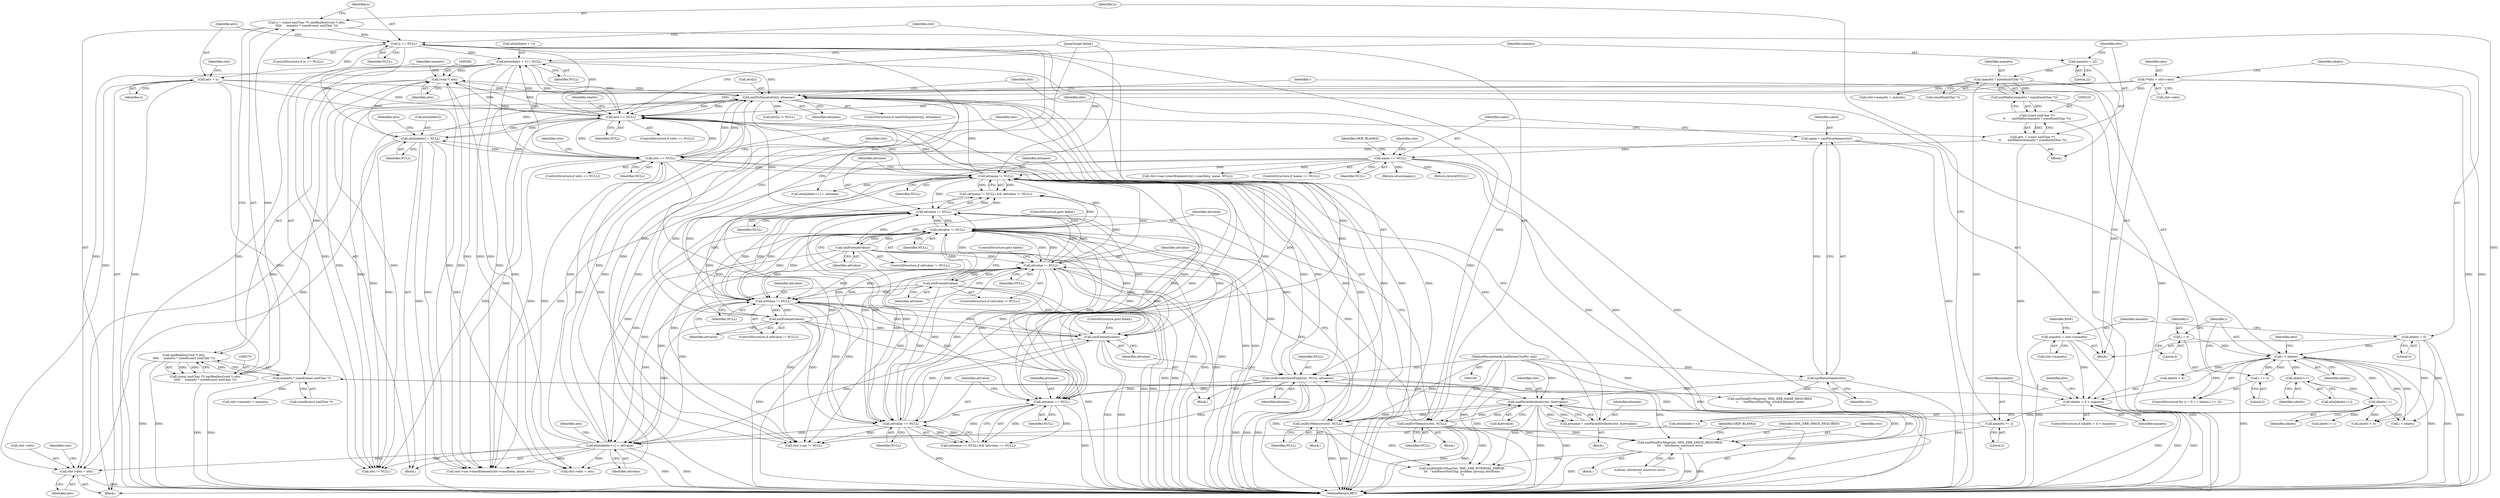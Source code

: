 digraph "0_Chrome_d0947db40187f4708c58e64cbd6013faf9eddeed_32@pointer" {
"1000306" [label="(Call,ctxt->atts = atts)"];
"1000333" [label="(Call,atts[nbatts + 1] = NULL)"];
"1000289" [label="(Call,n == NULL)"];
"1000276" [label="(Call,n = (const xmlChar **) xmlRealloc((void *) atts,\n\t\t\t\t\t     maxatts * sizeof(const xmlChar *)))"];
"1000278" [label="(Call,(const xmlChar **) xmlRealloc((void *) atts,\n\t\t\t\t\t     maxatts * sizeof(const xmlChar *)))"];
"1000280" [label="(Call,xmlRealloc((void *) atts,\n\t\t\t\t\t     maxatts * sizeof(const xmlChar *)))"];
"1000281" [label="(Call,(void *) atts)"];
"1000209" [label="(Call,xmlStrEqual(atts[i], attname))"];
"1000113" [label="(Call,**atts = ctxt->atts)"];
"1000223" [label="(Call,atts == NULL)"];
"1000328" [label="(Call,atts[nbatts] = NULL)"];
"1000240" [label="(Call,atts == NULL)"];
"1000230" [label="(Call,atts = (const xmlChar **)\n\t\t       xmlMalloc(maxatts * sizeof(xmlChar *)))"];
"1000232" [label="(Call,(const xmlChar **)\n\t\t       xmlMalloc(maxatts * sizeof(xmlChar *)))"];
"1000234" [label="(Call,xmlMalloc(maxatts * sizeof(xmlChar *)))"];
"1000235" [label="(Call,maxatts * sizeof(xmlChar *))"];
"1000227" [label="(Call,maxatts = 22)"];
"1000322" [label="(Call,atts[nbatts++] = attvalue)"];
"1000297" [label="(Call,attvalue != NULL)"];
"1000251" [label="(Call,xmlFree(attvalue))"];
"1000248" [label="(Call,attvalue != NULL)"];
"1000300" [label="(Call,xmlFree(attvalue))"];
"1000346" [label="(Call,xmlFree(attvalue))"];
"1000343" [label="(Call,attvalue != NULL)"];
"1000219" [label="(Call,xmlFree(attvalue))"];
"1000390" [label="(Call,attvalue == NULL)"];
"1000193" [label="(Call,attvalue != NULL)"];
"1000190" [label="(Call,attname != NULL)"];
"1000182" [label="(Call,attname = xmlParseAttribute(ctxt, &attvalue))"];
"1000184" [label="(Call,xmlParseAttribute(ctxt, &attvalue))"];
"1000368" [label="(Call,xmlFatalErrMsg(ctxt, XML_ERR_SPACE_REQUIRED,\n\t\t\t   \"attributes construct error\n\"))"];
"1000215" [label="(Call,xmlErrAttributeDup(ctxt, NULL, attname))"];
"1000107" [label="(MethodParameterIn,xmlParserCtxtPtr ctxt)"];
"1000244" [label="(Call,xmlErrMemory(ctxt, NULL))"];
"1000293" [label="(Call,xmlErrMemory(ctxt, NULL))"];
"1000138" [label="(Call,xmlParseName(ctxt))"];
"1000387" [label="(Call,attname == NULL)"];
"1000141" [label="(Call,name == NULL)"];
"1000136" [label="(Call,name = xmlParseName(ctxt))"];
"1000303" [label="(Call,atts = n)"];
"1000284" [label="(Call,maxatts * sizeof(const xmlChar *))"];
"1000273" [label="(Call,maxatts *= 2)"];
"1000266" [label="(Call,nbatts + 4 > maxatts)"];
"1000201" [label="(Call,i < nbatts)"];
"1000198" [label="(Call,i = 0)"];
"1000204" [label="(Call,i += 2)"];
"1000119" [label="(Call,nbatts = 0)"];
"1000325" [label="(Call,nbatts++)"];
"1000319" [label="(Call,nbatts++)"];
"1000123" [label="(Call,maxatts = ctxt->maxatts)"];
"1000432" [label="(Call,ctxt->sax->startElement(ctxt->userData, name, NULL))"];
"1000120" [label="(Identifier,nbatts)"];
"1000422" [label="(Call,nbatts > 0)"];
"1000227" [label="(Call,maxatts = 22)"];
"1000307" [label="(Call,ctxt->atts)"];
"1000141" [label="(Call,name == NULL)"];
"1000193" [label="(Call,attvalue != NULL)"];
"1000202" [label="(Identifier,i)"];
"1000387" [label="(Call,attname == NULL)"];
"1000295" [label="(Identifier,NULL)"];
"1000277" [label="(Identifier,n)"];
"1000184" [label="(Call,xmlParseAttribute(ctxt, &attvalue))"];
"1000330" [label="(Identifier,atts)"];
"1000327" [label="(Identifier,attvalue)"];
"1000254" [label="(Call,ctxt->atts = atts)"];
"1000302" [label="(ControlStructure,goto failed;)"];
"1000243" [label="(Block,)"];
"1000300" [label="(Call,xmlFree(attvalue))"];
"1000210" [label="(Call,atts[i])"];
"1000194" [label="(Identifier,attvalue)"];
"1000223" [label="(Call,atts == NULL)"];
"1000296" [label="(ControlStructure,if (attvalue != NULL))"];
"1000218" [label="(Identifier,attname)"];
"1000139" [label="(Identifier,ctxt)"];
"1000242" [label="(Identifier,NULL)"];
"1000335" [label="(Identifier,atts)"];
"1000186" [label="(Call,&attvalue)"];
"1000336" [label="(Call,nbatts + 1)"];
"1000390" [label="(Call,attvalue == NULL)"];
"1000297" [label="(Call,attvalue != NULL)"];
"1000454" [label="(Call,atts[i] != NULL)"];
"1000221" [label="(ControlStructure,goto failed;)"];
"1000200" [label="(Literal,0)"];
"1000267" [label="(Call,nbatts + 4)"];
"1000301" [label="(Identifier,attvalue)"];
"1000183" [label="(Identifier,attname)"];
"1000328" [label="(Call,atts[nbatts] = NULL)"];
"1000138" [label="(Call,xmlParseName(ctxt))"];
"1000326" [label="(Identifier,nbatts)"];
"1000225" [label="(Identifier,NULL)"];
"1000346" [label="(Call,xmlFree(attvalue))"];
"1000140" [label="(ControlStructure,if (name == NULL))"];
"1000348" [label="(JumpTarget,failed:)"];
"1000215" [label="(Call,xmlErrAttributeDup(ctxt, NULL, attname))"];
"1000244" [label="(Call,xmlErrMemory(ctxt, NULL))"];
"1000203" [label="(Identifier,nbatts)"];
"1000281" [label="(Call,(void *) atts)"];
"1000251" [label="(Call,xmlFree(attvalue))"];
"1000320" [label="(Identifier,nbatts)"];
"1000217" [label="(Identifier,NULL)"];
"1000274" [label="(Identifier,maxatts)"];
"1000248" [label="(Call,attvalue != NULL)"];
"1000204" [label="(Call,i += 2)"];
"1000137" [label="(Identifier,name)"];
"1000234" [label="(Call,xmlMalloc(maxatts * sizeof(xmlChar *)))"];
"1000288" [label="(ControlStructure,if (n == NULL))"];
"1000372" [label="(Identifier,SKIP_BLANKS)"];
"1000318" [label="(Identifier,atts)"];
"1000124" [label="(Identifier,maxatts)"];
"1000214" [label="(Block,)"];
"1000146" [label="(Identifier,ctxt)"];
"1000273" [label="(Call,maxatts *= 2)"];
"1000268" [label="(Identifier,nbatts)"];
"1000198" [label="(Call,i = 0)"];
"1000213" [label="(Identifier,attname)"];
"1000323" [label="(Call,atts[nbatts++])"];
"1000306" [label="(Call,ctxt->atts = atts)"];
"1000224" [label="(Identifier,atts)"];
"1000241" [label="(Identifier,atts)"];
"1000342" [label="(ControlStructure,if (attvalue != NULL))"];
"1000311" [label="(Call,ctxt->maxatts = maxatts)"];
"1000304" [label="(Identifier,atts)"];
"1000292" [label="(Block,)"];
"1000266" [label="(Call,nbatts + 4 > maxatts)"];
"1000228" [label="(Identifier,maxatts)"];
"1000275" [label="(Literal,2)"];
"1000270" [label="(Identifier,maxatts)"];
"1000284" [label="(Call,maxatts * sizeof(const xmlChar *))"];
"1000367" [label="(Block,)"];
"1000371" [label="(Literal,\"attributes construct error\n\")"];
"1000143" [label="(Identifier,NULL)"];
"1000115" [label="(Call,ctxt->atts)"];
"1000286" [label="(Call,sizeof(const xmlChar *))"];
"1000222" [label="(ControlStructure,if (atts == NULL))"];
"1000299" [label="(Identifier,NULL)"];
"1000113" [label="(Call,**atts = ctxt->atts)"];
"1000259" [label="(Call,ctxt->maxatts = maxatts)"];
"1000322" [label="(Call,atts[nbatts++] = attvalue)"];
"1000240" [label="(Call,atts == NULL)"];
"1000386" [label="(Call,(attname == NULL) && (attvalue == NULL))"];
"1000169" [label="(Block,)"];
"1000236" [label="(Identifier,maxatts)"];
"1000280" [label="(Call,xmlRealloc((void *) atts,\n\t\t\t\t\t     maxatts * sizeof(const xmlChar *)))"];
"1000235" [label="(Call,maxatts * sizeof(xmlChar *))"];
"1000196" [label="(Block,)"];
"1000290" [label="(Identifier,n)"];
"1000425" [label="(Call,ctxt->sax->startElement(ctxt->userData, name, atts))"];
"1000334" [label="(Call,atts[nbatts + 1])"];
"1000447" [label="(Call,i < nbatts)"];
"1000347" [label="(Identifier,attvalue)"];
"1000316" [label="(Call,atts[nbatts++] = attname)"];
"1000283" [label="(Identifier,atts)"];
"1000252" [label="(Identifier,attvalue)"];
"1000389" [label="(Identifier,NULL)"];
"1000289" [label="(Call,n == NULL)"];
"1000305" [label="(Identifier,n)"];
"1000265" [label="(ControlStructure,if (nbatts + 4 > maxatts))"];
"1000151" [label="(Identifier,SKIP_BLANKS)"];
"1000339" [label="(Identifier,NULL)"];
"1000303" [label="(Call,atts = n)"];
"1000394" [label="(Call,xmlFatalErrMsg(ctxt, XML_ERR_INTERNAL_ERROR,\n\t\t\t   \"xmlParseStartTag: problem parsing attributes\n\"))"];
"1000219" [label="(Call,xmlFree(attvalue))"];
"1000294" [label="(Identifier,ctxt)"];
"1000370" [label="(Identifier,XML_ERR_SPACE_REQUIRED)"];
"1000229" [label="(Literal,22)"];
"1000332" [label="(Identifier,NULL)"];
"1000192" [label="(Identifier,NULL)"];
"1000195" [label="(Identifier,NULL)"];
"1000231" [label="(Identifier,atts)"];
"1000182" [label="(Call,attname = xmlParseAttribute(ctxt, &attvalue))"];
"1000343" [label="(Call,attvalue != NULL)"];
"1000245" [label="(Identifier,ctxt)"];
"1000391" [label="(Identifier,attvalue)"];
"1000249" [label="(Identifier,attvalue)"];
"1000131" [label="(Identifier,RAW)"];
"1000278" [label="(Call,(const xmlChar **) xmlRealloc((void *) atts,\n\t\t\t\t\t     maxatts * sizeof(const xmlChar *)))"];
"1000123" [label="(Call,maxatts = ctxt->maxatts)"];
"1000298" [label="(Identifier,attvalue)"];
"1000256" [label="(Identifier,ctxt)"];
"1000271" [label="(Block,)"];
"1000368" [label="(Call,xmlFatalErrMsg(ctxt, XML_ERR_SPACE_REQUIRED,\n\t\t\t   \"attributes construct error\n\"))"];
"1000226" [label="(Block,)"];
"1000209" [label="(Call,xmlStrEqual(atts[i], attname))"];
"1000237" [label="(Call,sizeof(xmlChar *))"];
"1000439" [label="(Call,atts != NULL)"];
"1000246" [label="(Identifier,NULL)"];
"1000145" [label="(Call,xmlFatalErrMsg(ctxt, XML_ERR_NAME_REQUIRED,\n\t     \"xmlParseStartTag: invalid element name\n\"))"];
"1000206" [label="(Literal,2)"];
"1000142" [label="(Identifier,name)"];
"1000369" [label="(Identifier,ctxt)"];
"1000205" [label="(Identifier,i)"];
"1000285" [label="(Identifier,maxatts)"];
"1000325" [label="(Call,nbatts++)"];
"1000185" [label="(Identifier,ctxt)"];
"1000465" [label="(Return,return(name);)"];
"1000403" [label="(Call,ctxt->sax != NULL)"];
"1000250" [label="(Identifier,NULL)"];
"1000308" [label="(Identifier,ctxt)"];
"1000149" [label="(Return,return(NULL);)"];
"1000121" [label="(Literal,0)"];
"1000201" [label="(Call,i < nbatts)"];
"1000467" [label="(MethodReturn,RET)"];
"1000253" [label="(ControlStructure,goto failed;)"];
"1000211" [label="(Identifier,atts)"];
"1000291" [label="(Identifier,NULL)"];
"1000208" [label="(ControlStructure,if (xmlStrEqual(atts[i], attname)))"];
"1000329" [label="(Call,atts[nbatts])"];
"1000197" [label="(ControlStructure,for (i = 0; i < nbatts;i += 2))"];
"1000317" [label="(Call,atts[nbatts++])"];
"1000189" [label="(Call,(attname != NULL) && (attvalue != NULL))"];
"1000276" [label="(Call,n = (const xmlChar **) xmlRealloc((void *) atts,\n\t\t\t\t\t     maxatts * sizeof(const xmlChar *)))"];
"1000232" [label="(Call,(const xmlChar **)\n\t\t       xmlMalloc(maxatts * sizeof(xmlChar *)))"];
"1000119" [label="(Call,nbatts = 0)"];
"1000392" [label="(Identifier,NULL)"];
"1000216" [label="(Identifier,ctxt)"];
"1000125" [label="(Call,ctxt->maxatts)"];
"1000388" [label="(Identifier,attname)"];
"1000114" [label="(Identifier,atts)"];
"1000107" [label="(MethodParameterIn,xmlParserCtxtPtr ctxt)"];
"1000313" [label="(Identifier,ctxt)"];
"1000190" [label="(Call,attname != NULL)"];
"1000310" [label="(Identifier,atts)"];
"1000136" [label="(Call,name = xmlParseName(ctxt))"];
"1000191" [label="(Identifier,attname)"];
"1000293" [label="(Call,xmlErrMemory(ctxt, NULL))"];
"1000247" [label="(ControlStructure,if (attvalue != NULL))"];
"1000345" [label="(Identifier,NULL)"];
"1000319" [label="(Call,nbatts++)"];
"1000220" [label="(Identifier,attvalue)"];
"1000199" [label="(Identifier,i)"];
"1000333" [label="(Call,atts[nbatts + 1] = NULL)"];
"1000230" [label="(Call,atts = (const xmlChar **)\n\t\t       xmlMalloc(maxatts * sizeof(xmlChar *)))"];
"1000344" [label="(Identifier,attvalue)"];
"1000108" [label="(Block,)"];
"1000239" [label="(ControlStructure,if (atts == NULL))"];
"1000306" -> "1000271"  [label="AST: "];
"1000306" -> "1000310"  [label="CFG: "];
"1000307" -> "1000306"  [label="AST: "];
"1000310" -> "1000306"  [label="AST: "];
"1000313" -> "1000306"  [label="CFG: "];
"1000306" -> "1000467"  [label="DDG: "];
"1000333" -> "1000306"  [label="DDG: "];
"1000209" -> "1000306"  [label="DDG: "];
"1000303" -> "1000306"  [label="DDG: "];
"1000328" -> "1000306"  [label="DDG: "];
"1000322" -> "1000306"  [label="DDG: "];
"1000333" -> "1000196"  [label="AST: "];
"1000333" -> "1000339"  [label="CFG: "];
"1000334" -> "1000333"  [label="AST: "];
"1000339" -> "1000333"  [label="AST: "];
"1000348" -> "1000333"  [label="CFG: "];
"1000333" -> "1000467"  [label="DDG: "];
"1000333" -> "1000209"  [label="DDG: "];
"1000333" -> "1000223"  [label="DDG: "];
"1000333" -> "1000240"  [label="DDG: "];
"1000333" -> "1000254"  [label="DDG: "];
"1000333" -> "1000281"  [label="DDG: "];
"1000289" -> "1000333"  [label="DDG: "];
"1000223" -> "1000333"  [label="DDG: "];
"1000240" -> "1000333"  [label="DDG: "];
"1000333" -> "1000425"  [label="DDG: "];
"1000333" -> "1000439"  [label="DDG: "];
"1000289" -> "1000288"  [label="AST: "];
"1000289" -> "1000291"  [label="CFG: "];
"1000290" -> "1000289"  [label="AST: "];
"1000291" -> "1000289"  [label="AST: "];
"1000294" -> "1000289"  [label="CFG: "];
"1000304" -> "1000289"  [label="CFG: "];
"1000289" -> "1000467"  [label="DDG: "];
"1000289" -> "1000467"  [label="DDG: "];
"1000289" -> "1000190"  [label="DDG: "];
"1000276" -> "1000289"  [label="DDG: "];
"1000223" -> "1000289"  [label="DDG: "];
"1000289" -> "1000293"  [label="DDG: "];
"1000289" -> "1000303"  [label="DDG: "];
"1000289" -> "1000328"  [label="DDG: "];
"1000289" -> "1000387"  [label="DDG: "];
"1000289" -> "1000403"  [label="DDG: "];
"1000276" -> "1000271"  [label="AST: "];
"1000276" -> "1000278"  [label="CFG: "];
"1000277" -> "1000276"  [label="AST: "];
"1000278" -> "1000276"  [label="AST: "];
"1000290" -> "1000276"  [label="CFG: "];
"1000276" -> "1000467"  [label="DDG: "];
"1000278" -> "1000276"  [label="DDG: "];
"1000278" -> "1000280"  [label="CFG: "];
"1000279" -> "1000278"  [label="AST: "];
"1000280" -> "1000278"  [label="AST: "];
"1000278" -> "1000467"  [label="DDG: "];
"1000280" -> "1000278"  [label="DDG: "];
"1000280" -> "1000278"  [label="DDG: "];
"1000280" -> "1000284"  [label="CFG: "];
"1000281" -> "1000280"  [label="AST: "];
"1000284" -> "1000280"  [label="AST: "];
"1000280" -> "1000467"  [label="DDG: "];
"1000280" -> "1000467"  [label="DDG: "];
"1000281" -> "1000280"  [label="DDG: "];
"1000284" -> "1000280"  [label="DDG: "];
"1000281" -> "1000283"  [label="CFG: "];
"1000282" -> "1000281"  [label="AST: "];
"1000283" -> "1000281"  [label="AST: "];
"1000285" -> "1000281"  [label="CFG: "];
"1000281" -> "1000209"  [label="DDG: "];
"1000281" -> "1000223"  [label="DDG: "];
"1000209" -> "1000281"  [label="DDG: "];
"1000328" -> "1000281"  [label="DDG: "];
"1000322" -> "1000281"  [label="DDG: "];
"1000223" -> "1000281"  [label="DDG: "];
"1000281" -> "1000425"  [label="DDG: "];
"1000281" -> "1000439"  [label="DDG: "];
"1000209" -> "1000208"  [label="AST: "];
"1000209" -> "1000213"  [label="CFG: "];
"1000210" -> "1000209"  [label="AST: "];
"1000213" -> "1000209"  [label="AST: "];
"1000216" -> "1000209"  [label="CFG: "];
"1000205" -> "1000209"  [label="CFG: "];
"1000209" -> "1000467"  [label="DDG: "];
"1000209" -> "1000467"  [label="DDG: "];
"1000209" -> "1000467"  [label="DDG: "];
"1000113" -> "1000209"  [label="DDG: "];
"1000223" -> "1000209"  [label="DDG: "];
"1000240" -> "1000209"  [label="DDG: "];
"1000303" -> "1000209"  [label="DDG: "];
"1000328" -> "1000209"  [label="DDG: "];
"1000322" -> "1000209"  [label="DDG: "];
"1000190" -> "1000209"  [label="DDG: "];
"1000209" -> "1000215"  [label="DDG: "];
"1000209" -> "1000223"  [label="DDG: "];
"1000209" -> "1000240"  [label="DDG: "];
"1000209" -> "1000254"  [label="DDG: "];
"1000209" -> "1000316"  [label="DDG: "];
"1000209" -> "1000387"  [label="DDG: "];
"1000209" -> "1000425"  [label="DDG: "];
"1000209" -> "1000439"  [label="DDG: "];
"1000209" -> "1000454"  [label="DDG: "];
"1000113" -> "1000108"  [label="AST: "];
"1000113" -> "1000115"  [label="CFG: "];
"1000114" -> "1000113"  [label="AST: "];
"1000115" -> "1000113"  [label="AST: "];
"1000120" -> "1000113"  [label="CFG: "];
"1000113" -> "1000467"  [label="DDG: "];
"1000113" -> "1000467"  [label="DDG: "];
"1000113" -> "1000223"  [label="DDG: "];
"1000113" -> "1000425"  [label="DDG: "];
"1000113" -> "1000439"  [label="DDG: "];
"1000223" -> "1000222"  [label="AST: "];
"1000223" -> "1000225"  [label="CFG: "];
"1000224" -> "1000223"  [label="AST: "];
"1000225" -> "1000223"  [label="AST: "];
"1000228" -> "1000223"  [label="CFG: "];
"1000268" -> "1000223"  [label="CFG: "];
"1000223" -> "1000467"  [label="DDG: "];
"1000223" -> "1000190"  [label="DDG: "];
"1000328" -> "1000223"  [label="DDG: "];
"1000322" -> "1000223"  [label="DDG: "];
"1000240" -> "1000223"  [label="DDG: "];
"1000303" -> "1000223"  [label="DDG: "];
"1000193" -> "1000223"  [label="DDG: "];
"1000190" -> "1000223"  [label="DDG: "];
"1000223" -> "1000240"  [label="DDG: "];
"1000223" -> "1000328"  [label="DDG: "];
"1000223" -> "1000387"  [label="DDG: "];
"1000223" -> "1000403"  [label="DDG: "];
"1000223" -> "1000425"  [label="DDG: "];
"1000223" -> "1000439"  [label="DDG: "];
"1000328" -> "1000196"  [label="AST: "];
"1000328" -> "1000332"  [label="CFG: "];
"1000329" -> "1000328"  [label="AST: "];
"1000332" -> "1000328"  [label="AST: "];
"1000335" -> "1000328"  [label="CFG: "];
"1000328" -> "1000467"  [label="DDG: "];
"1000328" -> "1000240"  [label="DDG: "];
"1000328" -> "1000254"  [label="DDG: "];
"1000240" -> "1000328"  [label="DDG: "];
"1000328" -> "1000425"  [label="DDG: "];
"1000328" -> "1000439"  [label="DDG: "];
"1000240" -> "1000239"  [label="AST: "];
"1000240" -> "1000242"  [label="CFG: "];
"1000241" -> "1000240"  [label="AST: "];
"1000242" -> "1000240"  [label="AST: "];
"1000245" -> "1000240"  [label="CFG: "];
"1000256" -> "1000240"  [label="CFG: "];
"1000240" -> "1000467"  [label="DDG: "];
"1000240" -> "1000190"  [label="DDG: "];
"1000230" -> "1000240"  [label="DDG: "];
"1000322" -> "1000240"  [label="DDG: "];
"1000240" -> "1000244"  [label="DDG: "];
"1000240" -> "1000254"  [label="DDG: "];
"1000240" -> "1000387"  [label="DDG: "];
"1000240" -> "1000403"  [label="DDG: "];
"1000240" -> "1000425"  [label="DDG: "];
"1000240" -> "1000439"  [label="DDG: "];
"1000230" -> "1000226"  [label="AST: "];
"1000230" -> "1000232"  [label="CFG: "];
"1000231" -> "1000230"  [label="AST: "];
"1000232" -> "1000230"  [label="AST: "];
"1000241" -> "1000230"  [label="CFG: "];
"1000230" -> "1000467"  [label="DDG: "];
"1000232" -> "1000230"  [label="DDG: "];
"1000232" -> "1000234"  [label="CFG: "];
"1000233" -> "1000232"  [label="AST: "];
"1000234" -> "1000232"  [label="AST: "];
"1000232" -> "1000467"  [label="DDG: "];
"1000234" -> "1000232"  [label="DDG: "];
"1000234" -> "1000235"  [label="CFG: "];
"1000235" -> "1000234"  [label="AST: "];
"1000234" -> "1000467"  [label="DDG: "];
"1000235" -> "1000234"  [label="DDG: "];
"1000235" -> "1000237"  [label="CFG: "];
"1000236" -> "1000235"  [label="AST: "];
"1000237" -> "1000235"  [label="AST: "];
"1000235" -> "1000467"  [label="DDG: "];
"1000227" -> "1000235"  [label="DDG: "];
"1000235" -> "1000259"  [label="DDG: "];
"1000235" -> "1000266"  [label="DDG: "];
"1000227" -> "1000226"  [label="AST: "];
"1000227" -> "1000229"  [label="CFG: "];
"1000228" -> "1000227"  [label="AST: "];
"1000229" -> "1000227"  [label="AST: "];
"1000231" -> "1000227"  [label="CFG: "];
"1000322" -> "1000196"  [label="AST: "];
"1000322" -> "1000327"  [label="CFG: "];
"1000323" -> "1000322"  [label="AST: "];
"1000327" -> "1000322"  [label="AST: "];
"1000330" -> "1000322"  [label="CFG: "];
"1000322" -> "1000467"  [label="DDG: "];
"1000322" -> "1000467"  [label="DDG: "];
"1000322" -> "1000254"  [label="DDG: "];
"1000297" -> "1000322"  [label="DDG: "];
"1000251" -> "1000322"  [label="DDG: "];
"1000300" -> "1000322"  [label="DDG: "];
"1000346" -> "1000322"  [label="DDG: "];
"1000219" -> "1000322"  [label="DDG: "];
"1000390" -> "1000322"  [label="DDG: "];
"1000248" -> "1000322"  [label="DDG: "];
"1000193" -> "1000322"  [label="DDG: "];
"1000343" -> "1000322"  [label="DDG: "];
"1000322" -> "1000425"  [label="DDG: "];
"1000322" -> "1000439"  [label="DDG: "];
"1000297" -> "1000296"  [label="AST: "];
"1000297" -> "1000299"  [label="CFG: "];
"1000298" -> "1000297"  [label="AST: "];
"1000299" -> "1000297"  [label="AST: "];
"1000301" -> "1000297"  [label="CFG: "];
"1000302" -> "1000297"  [label="CFG: "];
"1000297" -> "1000467"  [label="DDG: "];
"1000297" -> "1000467"  [label="DDG: "];
"1000297" -> "1000190"  [label="DDG: "];
"1000297" -> "1000189"  [label="DDG: "];
"1000297" -> "1000193"  [label="DDG: "];
"1000297" -> "1000219"  [label="DDG: "];
"1000297" -> "1000248"  [label="DDG: "];
"1000251" -> "1000297"  [label="DDG: "];
"1000300" -> "1000297"  [label="DDG: "];
"1000346" -> "1000297"  [label="DDG: "];
"1000219" -> "1000297"  [label="DDG: "];
"1000390" -> "1000297"  [label="DDG: "];
"1000248" -> "1000297"  [label="DDG: "];
"1000193" -> "1000297"  [label="DDG: "];
"1000343" -> "1000297"  [label="DDG: "];
"1000293" -> "1000297"  [label="DDG: "];
"1000297" -> "1000300"  [label="DDG: "];
"1000297" -> "1000343"  [label="DDG: "];
"1000297" -> "1000387"  [label="DDG: "];
"1000297" -> "1000390"  [label="DDG: "];
"1000297" -> "1000403"  [label="DDG: "];
"1000251" -> "1000247"  [label="AST: "];
"1000251" -> "1000252"  [label="CFG: "];
"1000252" -> "1000251"  [label="AST: "];
"1000253" -> "1000251"  [label="CFG: "];
"1000251" -> "1000467"  [label="DDG: "];
"1000251" -> "1000467"  [label="DDG: "];
"1000251" -> "1000193"  [label="DDG: "];
"1000251" -> "1000219"  [label="DDG: "];
"1000251" -> "1000248"  [label="DDG: "];
"1000248" -> "1000251"  [label="DDG: "];
"1000251" -> "1000343"  [label="DDG: "];
"1000251" -> "1000390"  [label="DDG: "];
"1000248" -> "1000247"  [label="AST: "];
"1000248" -> "1000250"  [label="CFG: "];
"1000249" -> "1000248"  [label="AST: "];
"1000250" -> "1000248"  [label="AST: "];
"1000252" -> "1000248"  [label="CFG: "];
"1000253" -> "1000248"  [label="CFG: "];
"1000248" -> "1000467"  [label="DDG: "];
"1000248" -> "1000467"  [label="DDG: "];
"1000248" -> "1000190"  [label="DDG: "];
"1000248" -> "1000189"  [label="DDG: "];
"1000248" -> "1000193"  [label="DDG: "];
"1000248" -> "1000219"  [label="DDG: "];
"1000300" -> "1000248"  [label="DDG: "];
"1000346" -> "1000248"  [label="DDG: "];
"1000219" -> "1000248"  [label="DDG: "];
"1000390" -> "1000248"  [label="DDG: "];
"1000193" -> "1000248"  [label="DDG: "];
"1000343" -> "1000248"  [label="DDG: "];
"1000244" -> "1000248"  [label="DDG: "];
"1000248" -> "1000343"  [label="DDG: "];
"1000248" -> "1000387"  [label="DDG: "];
"1000248" -> "1000390"  [label="DDG: "];
"1000248" -> "1000403"  [label="DDG: "];
"1000300" -> "1000296"  [label="AST: "];
"1000300" -> "1000301"  [label="CFG: "];
"1000301" -> "1000300"  [label="AST: "];
"1000302" -> "1000300"  [label="CFG: "];
"1000300" -> "1000467"  [label="DDG: "];
"1000300" -> "1000467"  [label="DDG: "];
"1000300" -> "1000193"  [label="DDG: "];
"1000300" -> "1000219"  [label="DDG: "];
"1000300" -> "1000343"  [label="DDG: "];
"1000300" -> "1000390"  [label="DDG: "];
"1000346" -> "1000342"  [label="AST: "];
"1000346" -> "1000347"  [label="CFG: "];
"1000347" -> "1000346"  [label="AST: "];
"1000348" -> "1000346"  [label="CFG: "];
"1000346" -> "1000467"  [label="DDG: "];
"1000346" -> "1000467"  [label="DDG: "];
"1000346" -> "1000193"  [label="DDG: "];
"1000346" -> "1000219"  [label="DDG: "];
"1000346" -> "1000343"  [label="DDG: "];
"1000343" -> "1000346"  [label="DDG: "];
"1000346" -> "1000390"  [label="DDG: "];
"1000343" -> "1000342"  [label="AST: "];
"1000343" -> "1000345"  [label="CFG: "];
"1000344" -> "1000343"  [label="AST: "];
"1000345" -> "1000343"  [label="AST: "];
"1000347" -> "1000343"  [label="CFG: "];
"1000348" -> "1000343"  [label="CFG: "];
"1000343" -> "1000467"  [label="DDG: "];
"1000343" -> "1000467"  [label="DDG: "];
"1000343" -> "1000190"  [label="DDG: "];
"1000343" -> "1000189"  [label="DDG: "];
"1000343" -> "1000193"  [label="DDG: "];
"1000343" -> "1000219"  [label="DDG: "];
"1000219" -> "1000343"  [label="DDG: "];
"1000390" -> "1000343"  [label="DDG: "];
"1000193" -> "1000343"  [label="DDG: "];
"1000193" -> "1000343"  [label="DDG: "];
"1000190" -> "1000343"  [label="DDG: "];
"1000343" -> "1000387"  [label="DDG: "];
"1000343" -> "1000390"  [label="DDG: "];
"1000343" -> "1000403"  [label="DDG: "];
"1000219" -> "1000214"  [label="AST: "];
"1000219" -> "1000220"  [label="CFG: "];
"1000220" -> "1000219"  [label="AST: "];
"1000221" -> "1000219"  [label="CFG: "];
"1000219" -> "1000467"  [label="DDG: "];
"1000219" -> "1000467"  [label="DDG: "];
"1000219" -> "1000193"  [label="DDG: "];
"1000390" -> "1000219"  [label="DDG: "];
"1000193" -> "1000219"  [label="DDG: "];
"1000219" -> "1000390"  [label="DDG: "];
"1000390" -> "1000386"  [label="AST: "];
"1000390" -> "1000392"  [label="CFG: "];
"1000391" -> "1000390"  [label="AST: "];
"1000392" -> "1000390"  [label="AST: "];
"1000386" -> "1000390"  [label="CFG: "];
"1000390" -> "1000467"  [label="DDG: "];
"1000390" -> "1000190"  [label="DDG: "];
"1000390" -> "1000193"  [label="DDG: "];
"1000390" -> "1000386"  [label="DDG: "];
"1000390" -> "1000386"  [label="DDG: "];
"1000193" -> "1000390"  [label="DDG: "];
"1000387" -> "1000390"  [label="DDG: "];
"1000390" -> "1000403"  [label="DDG: "];
"1000193" -> "1000189"  [label="AST: "];
"1000193" -> "1000195"  [label="CFG: "];
"1000194" -> "1000193"  [label="AST: "];
"1000195" -> "1000193"  [label="AST: "];
"1000189" -> "1000193"  [label="CFG: "];
"1000193" -> "1000189"  [label="DDG: "];
"1000193" -> "1000189"  [label="DDG: "];
"1000190" -> "1000193"  [label="DDG: "];
"1000193" -> "1000215"  [label="DDG: "];
"1000190" -> "1000189"  [label="AST: "];
"1000190" -> "1000192"  [label="CFG: "];
"1000191" -> "1000190"  [label="AST: "];
"1000192" -> "1000190"  [label="AST: "];
"1000194" -> "1000190"  [label="CFG: "];
"1000189" -> "1000190"  [label="CFG: "];
"1000190" -> "1000467"  [label="DDG: "];
"1000190" -> "1000189"  [label="DDG: "];
"1000190" -> "1000189"  [label="DDG: "];
"1000182" -> "1000190"  [label="DDG: "];
"1000387" -> "1000190"  [label="DDG: "];
"1000215" -> "1000190"  [label="DDG: "];
"1000141" -> "1000190"  [label="DDG: "];
"1000190" -> "1000215"  [label="DDG: "];
"1000190" -> "1000316"  [label="DDG: "];
"1000190" -> "1000387"  [label="DDG: "];
"1000182" -> "1000169"  [label="AST: "];
"1000182" -> "1000184"  [label="CFG: "];
"1000183" -> "1000182"  [label="AST: "];
"1000184" -> "1000182"  [label="AST: "];
"1000191" -> "1000182"  [label="CFG: "];
"1000182" -> "1000467"  [label="DDG: "];
"1000184" -> "1000182"  [label="DDG: "];
"1000184" -> "1000182"  [label="DDG: "];
"1000184" -> "1000186"  [label="CFG: "];
"1000185" -> "1000184"  [label="AST: "];
"1000186" -> "1000184"  [label="AST: "];
"1000184" -> "1000467"  [label="DDG: "];
"1000184" -> "1000467"  [label="DDG: "];
"1000368" -> "1000184"  [label="DDG: "];
"1000215" -> "1000184"  [label="DDG: "];
"1000138" -> "1000184"  [label="DDG: "];
"1000244" -> "1000184"  [label="DDG: "];
"1000293" -> "1000184"  [label="DDG: "];
"1000107" -> "1000184"  [label="DDG: "];
"1000184" -> "1000215"  [label="DDG: "];
"1000184" -> "1000244"  [label="DDG: "];
"1000184" -> "1000293"  [label="DDG: "];
"1000184" -> "1000368"  [label="DDG: "];
"1000184" -> "1000394"  [label="DDG: "];
"1000368" -> "1000367"  [label="AST: "];
"1000368" -> "1000371"  [label="CFG: "];
"1000369" -> "1000368"  [label="AST: "];
"1000370" -> "1000368"  [label="AST: "];
"1000371" -> "1000368"  [label="AST: "];
"1000372" -> "1000368"  [label="CFG: "];
"1000368" -> "1000467"  [label="DDG: "];
"1000368" -> "1000467"  [label="DDG: "];
"1000368" -> "1000467"  [label="DDG: "];
"1000215" -> "1000368"  [label="DDG: "];
"1000244" -> "1000368"  [label="DDG: "];
"1000293" -> "1000368"  [label="DDG: "];
"1000107" -> "1000368"  [label="DDG: "];
"1000368" -> "1000394"  [label="DDG: "];
"1000215" -> "1000214"  [label="AST: "];
"1000215" -> "1000218"  [label="CFG: "];
"1000216" -> "1000215"  [label="AST: "];
"1000217" -> "1000215"  [label="AST: "];
"1000218" -> "1000215"  [label="AST: "];
"1000220" -> "1000215"  [label="CFG: "];
"1000215" -> "1000467"  [label="DDG: "];
"1000215" -> "1000467"  [label="DDG: "];
"1000215" -> "1000467"  [label="DDG: "];
"1000107" -> "1000215"  [label="DDG: "];
"1000215" -> "1000387"  [label="DDG: "];
"1000215" -> "1000387"  [label="DDG: "];
"1000215" -> "1000394"  [label="DDG: "];
"1000215" -> "1000403"  [label="DDG: "];
"1000107" -> "1000106"  [label="AST: "];
"1000107" -> "1000467"  [label="DDG: "];
"1000107" -> "1000138"  [label="DDG: "];
"1000107" -> "1000145"  [label="DDG: "];
"1000107" -> "1000244"  [label="DDG: "];
"1000107" -> "1000293"  [label="DDG: "];
"1000107" -> "1000394"  [label="DDG: "];
"1000244" -> "1000243"  [label="AST: "];
"1000244" -> "1000246"  [label="CFG: "];
"1000245" -> "1000244"  [label="AST: "];
"1000246" -> "1000244"  [label="AST: "];
"1000249" -> "1000244"  [label="CFG: "];
"1000244" -> "1000467"  [label="DDG: "];
"1000244" -> "1000467"  [label="DDG: "];
"1000244" -> "1000394"  [label="DDG: "];
"1000293" -> "1000292"  [label="AST: "];
"1000293" -> "1000295"  [label="CFG: "];
"1000294" -> "1000293"  [label="AST: "];
"1000295" -> "1000293"  [label="AST: "];
"1000298" -> "1000293"  [label="CFG: "];
"1000293" -> "1000467"  [label="DDG: "];
"1000293" -> "1000467"  [label="DDG: "];
"1000293" -> "1000394"  [label="DDG: "];
"1000138" -> "1000136"  [label="AST: "];
"1000138" -> "1000139"  [label="CFG: "];
"1000139" -> "1000138"  [label="AST: "];
"1000136" -> "1000138"  [label="CFG: "];
"1000138" -> "1000467"  [label="DDG: "];
"1000138" -> "1000136"  [label="DDG: "];
"1000138" -> "1000145"  [label="DDG: "];
"1000387" -> "1000386"  [label="AST: "];
"1000387" -> "1000389"  [label="CFG: "];
"1000388" -> "1000387"  [label="AST: "];
"1000389" -> "1000387"  [label="AST: "];
"1000391" -> "1000387"  [label="CFG: "];
"1000386" -> "1000387"  [label="CFG: "];
"1000387" -> "1000467"  [label="DDG: "];
"1000387" -> "1000386"  [label="DDG: "];
"1000387" -> "1000386"  [label="DDG: "];
"1000387" -> "1000403"  [label="DDG: "];
"1000141" -> "1000140"  [label="AST: "];
"1000141" -> "1000143"  [label="CFG: "];
"1000142" -> "1000141"  [label="AST: "];
"1000143" -> "1000141"  [label="AST: "];
"1000146" -> "1000141"  [label="CFG: "];
"1000151" -> "1000141"  [label="CFG: "];
"1000141" -> "1000467"  [label="DDG: "];
"1000141" -> "1000467"  [label="DDG: "];
"1000141" -> "1000467"  [label="DDG: "];
"1000136" -> "1000141"  [label="DDG: "];
"1000141" -> "1000149"  [label="DDG: "];
"1000141" -> "1000403"  [label="DDG: "];
"1000141" -> "1000425"  [label="DDG: "];
"1000141" -> "1000432"  [label="DDG: "];
"1000141" -> "1000465"  [label="DDG: "];
"1000136" -> "1000108"  [label="AST: "];
"1000137" -> "1000136"  [label="AST: "];
"1000142" -> "1000136"  [label="CFG: "];
"1000136" -> "1000467"  [label="DDG: "];
"1000303" -> "1000271"  [label="AST: "];
"1000303" -> "1000305"  [label="CFG: "];
"1000304" -> "1000303"  [label="AST: "];
"1000305" -> "1000303"  [label="AST: "];
"1000308" -> "1000303"  [label="CFG: "];
"1000303" -> "1000467"  [label="DDG: "];
"1000303" -> "1000425"  [label="DDG: "];
"1000303" -> "1000439"  [label="DDG: "];
"1000284" -> "1000286"  [label="CFG: "];
"1000285" -> "1000284"  [label="AST: "];
"1000286" -> "1000284"  [label="AST: "];
"1000284" -> "1000467"  [label="DDG: "];
"1000284" -> "1000266"  [label="DDG: "];
"1000273" -> "1000284"  [label="DDG: "];
"1000284" -> "1000311"  [label="DDG: "];
"1000273" -> "1000271"  [label="AST: "];
"1000273" -> "1000275"  [label="CFG: "];
"1000274" -> "1000273"  [label="AST: "];
"1000275" -> "1000273"  [label="AST: "];
"1000277" -> "1000273"  [label="CFG: "];
"1000266" -> "1000273"  [label="DDG: "];
"1000266" -> "1000265"  [label="AST: "];
"1000266" -> "1000270"  [label="CFG: "];
"1000267" -> "1000266"  [label="AST: "];
"1000270" -> "1000266"  [label="AST: "];
"1000274" -> "1000266"  [label="CFG: "];
"1000318" -> "1000266"  [label="CFG: "];
"1000266" -> "1000467"  [label="DDG: "];
"1000266" -> "1000467"  [label="DDG: "];
"1000266" -> "1000467"  [label="DDG: "];
"1000201" -> "1000266"  [label="DDG: "];
"1000123" -> "1000266"  [label="DDG: "];
"1000201" -> "1000197"  [label="AST: "];
"1000201" -> "1000203"  [label="CFG: "];
"1000202" -> "1000201"  [label="AST: "];
"1000203" -> "1000201"  [label="AST: "];
"1000211" -> "1000201"  [label="CFG: "];
"1000224" -> "1000201"  [label="CFG: "];
"1000201" -> "1000467"  [label="DDG: "];
"1000201" -> "1000467"  [label="DDG: "];
"1000201" -> "1000467"  [label="DDG: "];
"1000198" -> "1000201"  [label="DDG: "];
"1000204" -> "1000201"  [label="DDG: "];
"1000119" -> "1000201"  [label="DDG: "];
"1000325" -> "1000201"  [label="DDG: "];
"1000201" -> "1000204"  [label="DDG: "];
"1000201" -> "1000267"  [label="DDG: "];
"1000201" -> "1000319"  [label="DDG: "];
"1000201" -> "1000422"  [label="DDG: "];
"1000201" -> "1000447"  [label="DDG: "];
"1000198" -> "1000197"  [label="AST: "];
"1000198" -> "1000200"  [label="CFG: "];
"1000199" -> "1000198"  [label="AST: "];
"1000200" -> "1000198"  [label="AST: "];
"1000202" -> "1000198"  [label="CFG: "];
"1000204" -> "1000197"  [label="AST: "];
"1000204" -> "1000206"  [label="CFG: "];
"1000205" -> "1000204"  [label="AST: "];
"1000206" -> "1000204"  [label="AST: "];
"1000202" -> "1000204"  [label="CFG: "];
"1000119" -> "1000108"  [label="AST: "];
"1000119" -> "1000121"  [label="CFG: "];
"1000120" -> "1000119"  [label="AST: "];
"1000121" -> "1000119"  [label="AST: "];
"1000124" -> "1000119"  [label="CFG: "];
"1000119" -> "1000467"  [label="DDG: "];
"1000119" -> "1000422"  [label="DDG: "];
"1000119" -> "1000447"  [label="DDG: "];
"1000325" -> "1000323"  [label="AST: "];
"1000325" -> "1000326"  [label="CFG: "];
"1000326" -> "1000325"  [label="AST: "];
"1000323" -> "1000325"  [label="CFG: "];
"1000319" -> "1000325"  [label="DDG: "];
"1000325" -> "1000336"  [label="DDG: "];
"1000325" -> "1000422"  [label="DDG: "];
"1000325" -> "1000447"  [label="DDG: "];
"1000319" -> "1000317"  [label="AST: "];
"1000319" -> "1000320"  [label="CFG: "];
"1000320" -> "1000319"  [label="AST: "];
"1000317" -> "1000319"  [label="CFG: "];
"1000123" -> "1000108"  [label="AST: "];
"1000123" -> "1000125"  [label="CFG: "];
"1000124" -> "1000123"  [label="AST: "];
"1000125" -> "1000123"  [label="AST: "];
"1000131" -> "1000123"  [label="CFG: "];
"1000123" -> "1000467"  [label="DDG: "];
"1000123" -> "1000467"  [label="DDG: "];
}
